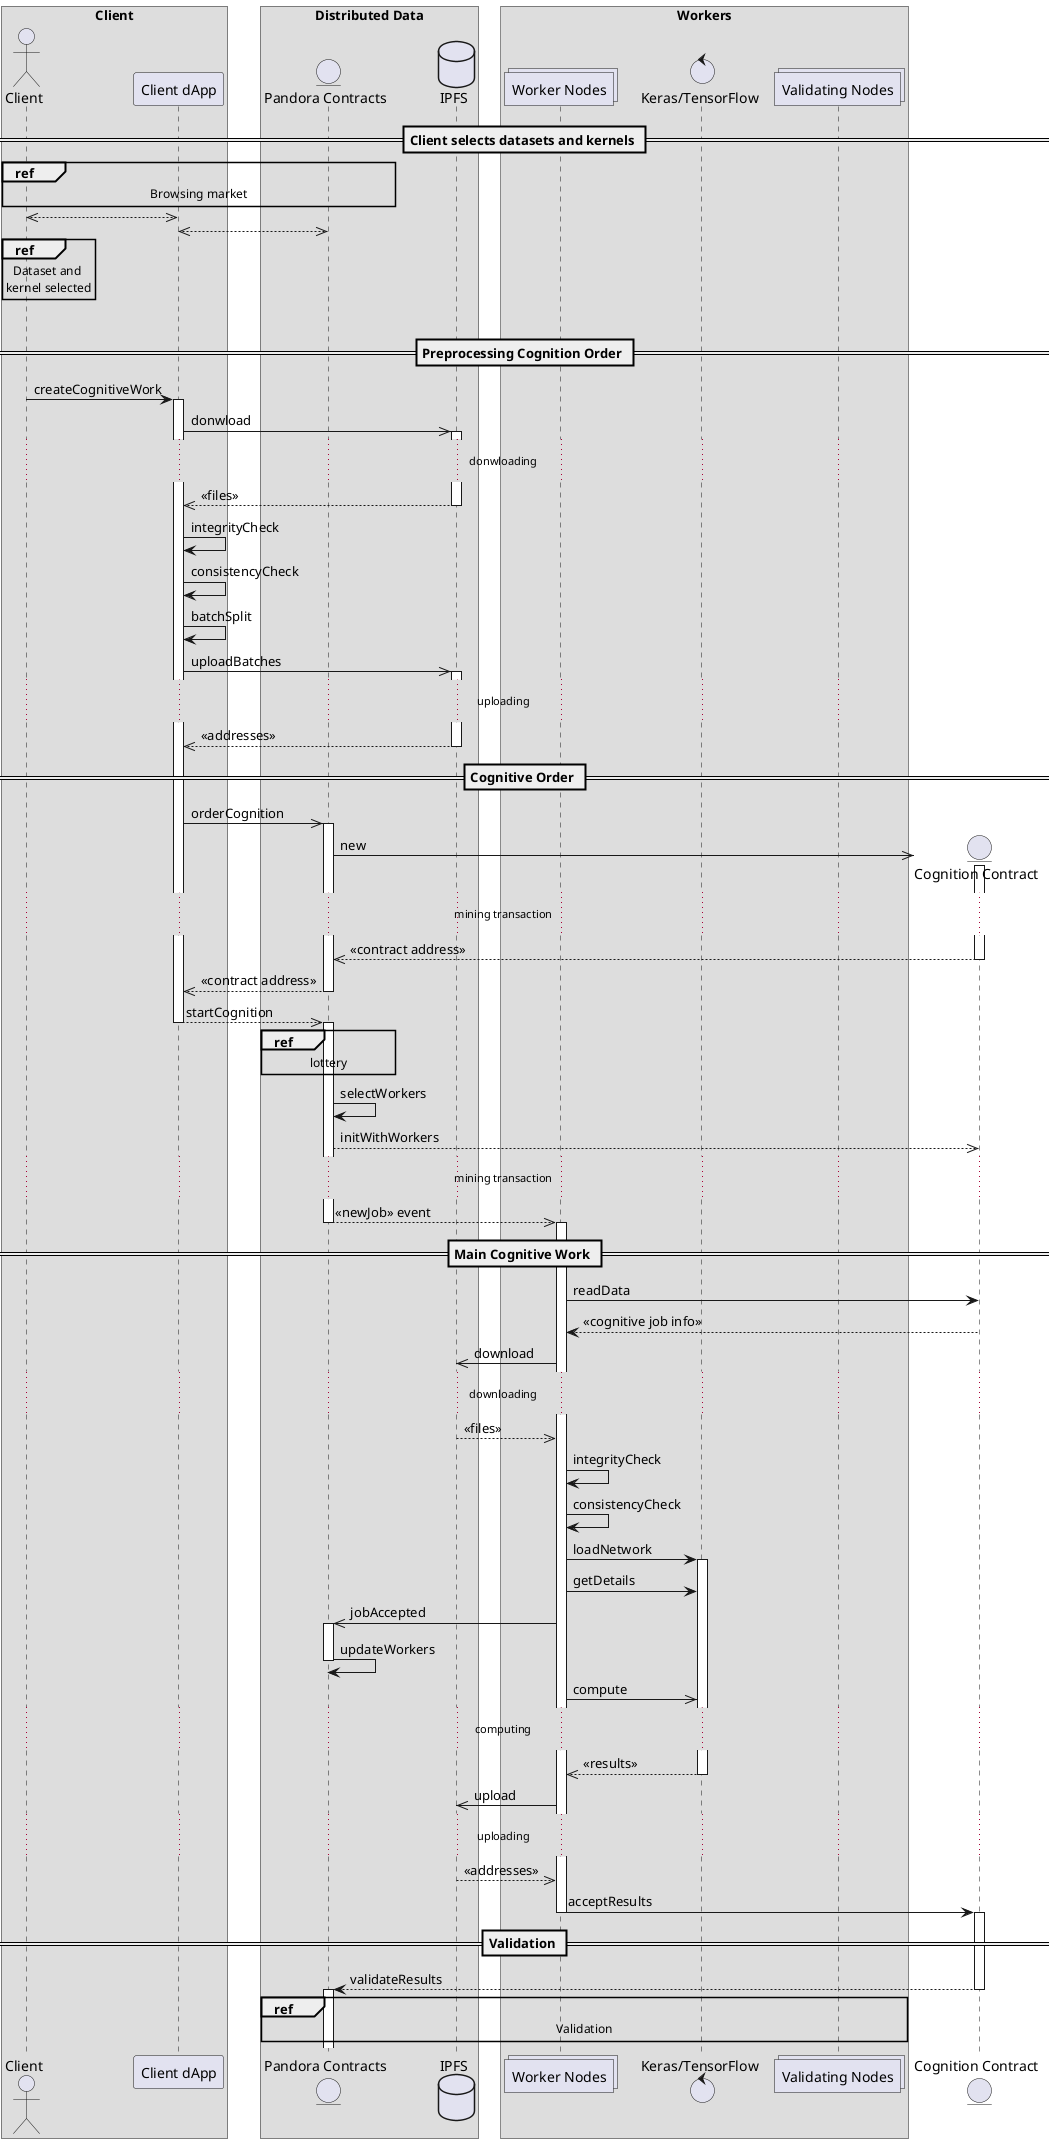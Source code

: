 @startuml
box "Client"
  actor "Client" as client
  participant "Client dApp" as dapp
end box

box "Distributed Data"
  entity "Pandora Contracts" as pandora
  database "IPFS" as ipfs
end box

box "Workers"
  collections "Worker Nodes" as workers
  control "Keras/TensorFlow" as nn
  collections "Validating Nodes" as validators
end box

== Client selects datasets and kernels ==

ref over client, dapp, pandora: Browsing market
client <<-->> dapp
dapp <<-->> pandora
ref over client
  Dataset and 
  kernel selected
end ref

|||

== Preprocessing Cognition Order ==

client -> dapp: createCognitiveWork
activate dapp
dapp ->> ipfs: donwload
activate ipfs
... donwloading ...
ipfs -->> dapp: << files >>
deactivate ipfs

dapp -> dapp: integrityCheck
dapp -> dapp: consistencyCheck
dapp -> dapp: batchSplit
dapp ->> ipfs: uploadBatches
activate ipfs
... uploading ...
ipfs -->> dapp: << addresses >>
deactivate ipfs

== Cognitive Order ==

dapp ->> pandora: orderCognition
activate pandora
create entity "Cognition Contract" as cognition
pandora ->> cognition: new
activate cognition
... mining transaction ...
cognition -->> pandora: << contract address >>
deactivate cognition

pandora -->> dapp: << contract address >>
deactivate pandora

dapp -->> pandora: startCognition
deactivate dapp
activate pandora
ref over pandora: lottery
pandora -> pandora: selectWorkers
pandora -->> cognition: initWithWorkers
... mining transaction ...
pandora -->> workers: << newJob >> event
deactivate pandora

== Main Cognitive Work ==

activate workers
workers -> cognition: readData
cognition --> workers: << cognitive job info >>
workers ->> ipfs: download
... downloading ...
ipfs -->> workers: << files >>
workers -> workers: integrityCheck
workers -> workers: consistencyCheck
workers -> nn: loadNetwork
activate nn
workers -> nn: getDetails
workers ->> pandora: jobAccepted
activate pandora
pandora -> pandora: updateWorkers
'... mining transaction ...
deactivate pandora
workers ->> nn: compute
... computing ...
nn -->> workers: << results >>
deactivate nn
workers ->> ipfs: upload
... uploading ...
ipfs -->> workers: << addresses >>
workers -> cognition: acceptResults
deactivate workers
activate cognition

== Validation ==

cognition --> pandora: validateResults
deactivate cognition
activate pandora

ref over pandora, validators: Validation
deactivate pandora
@enduml
